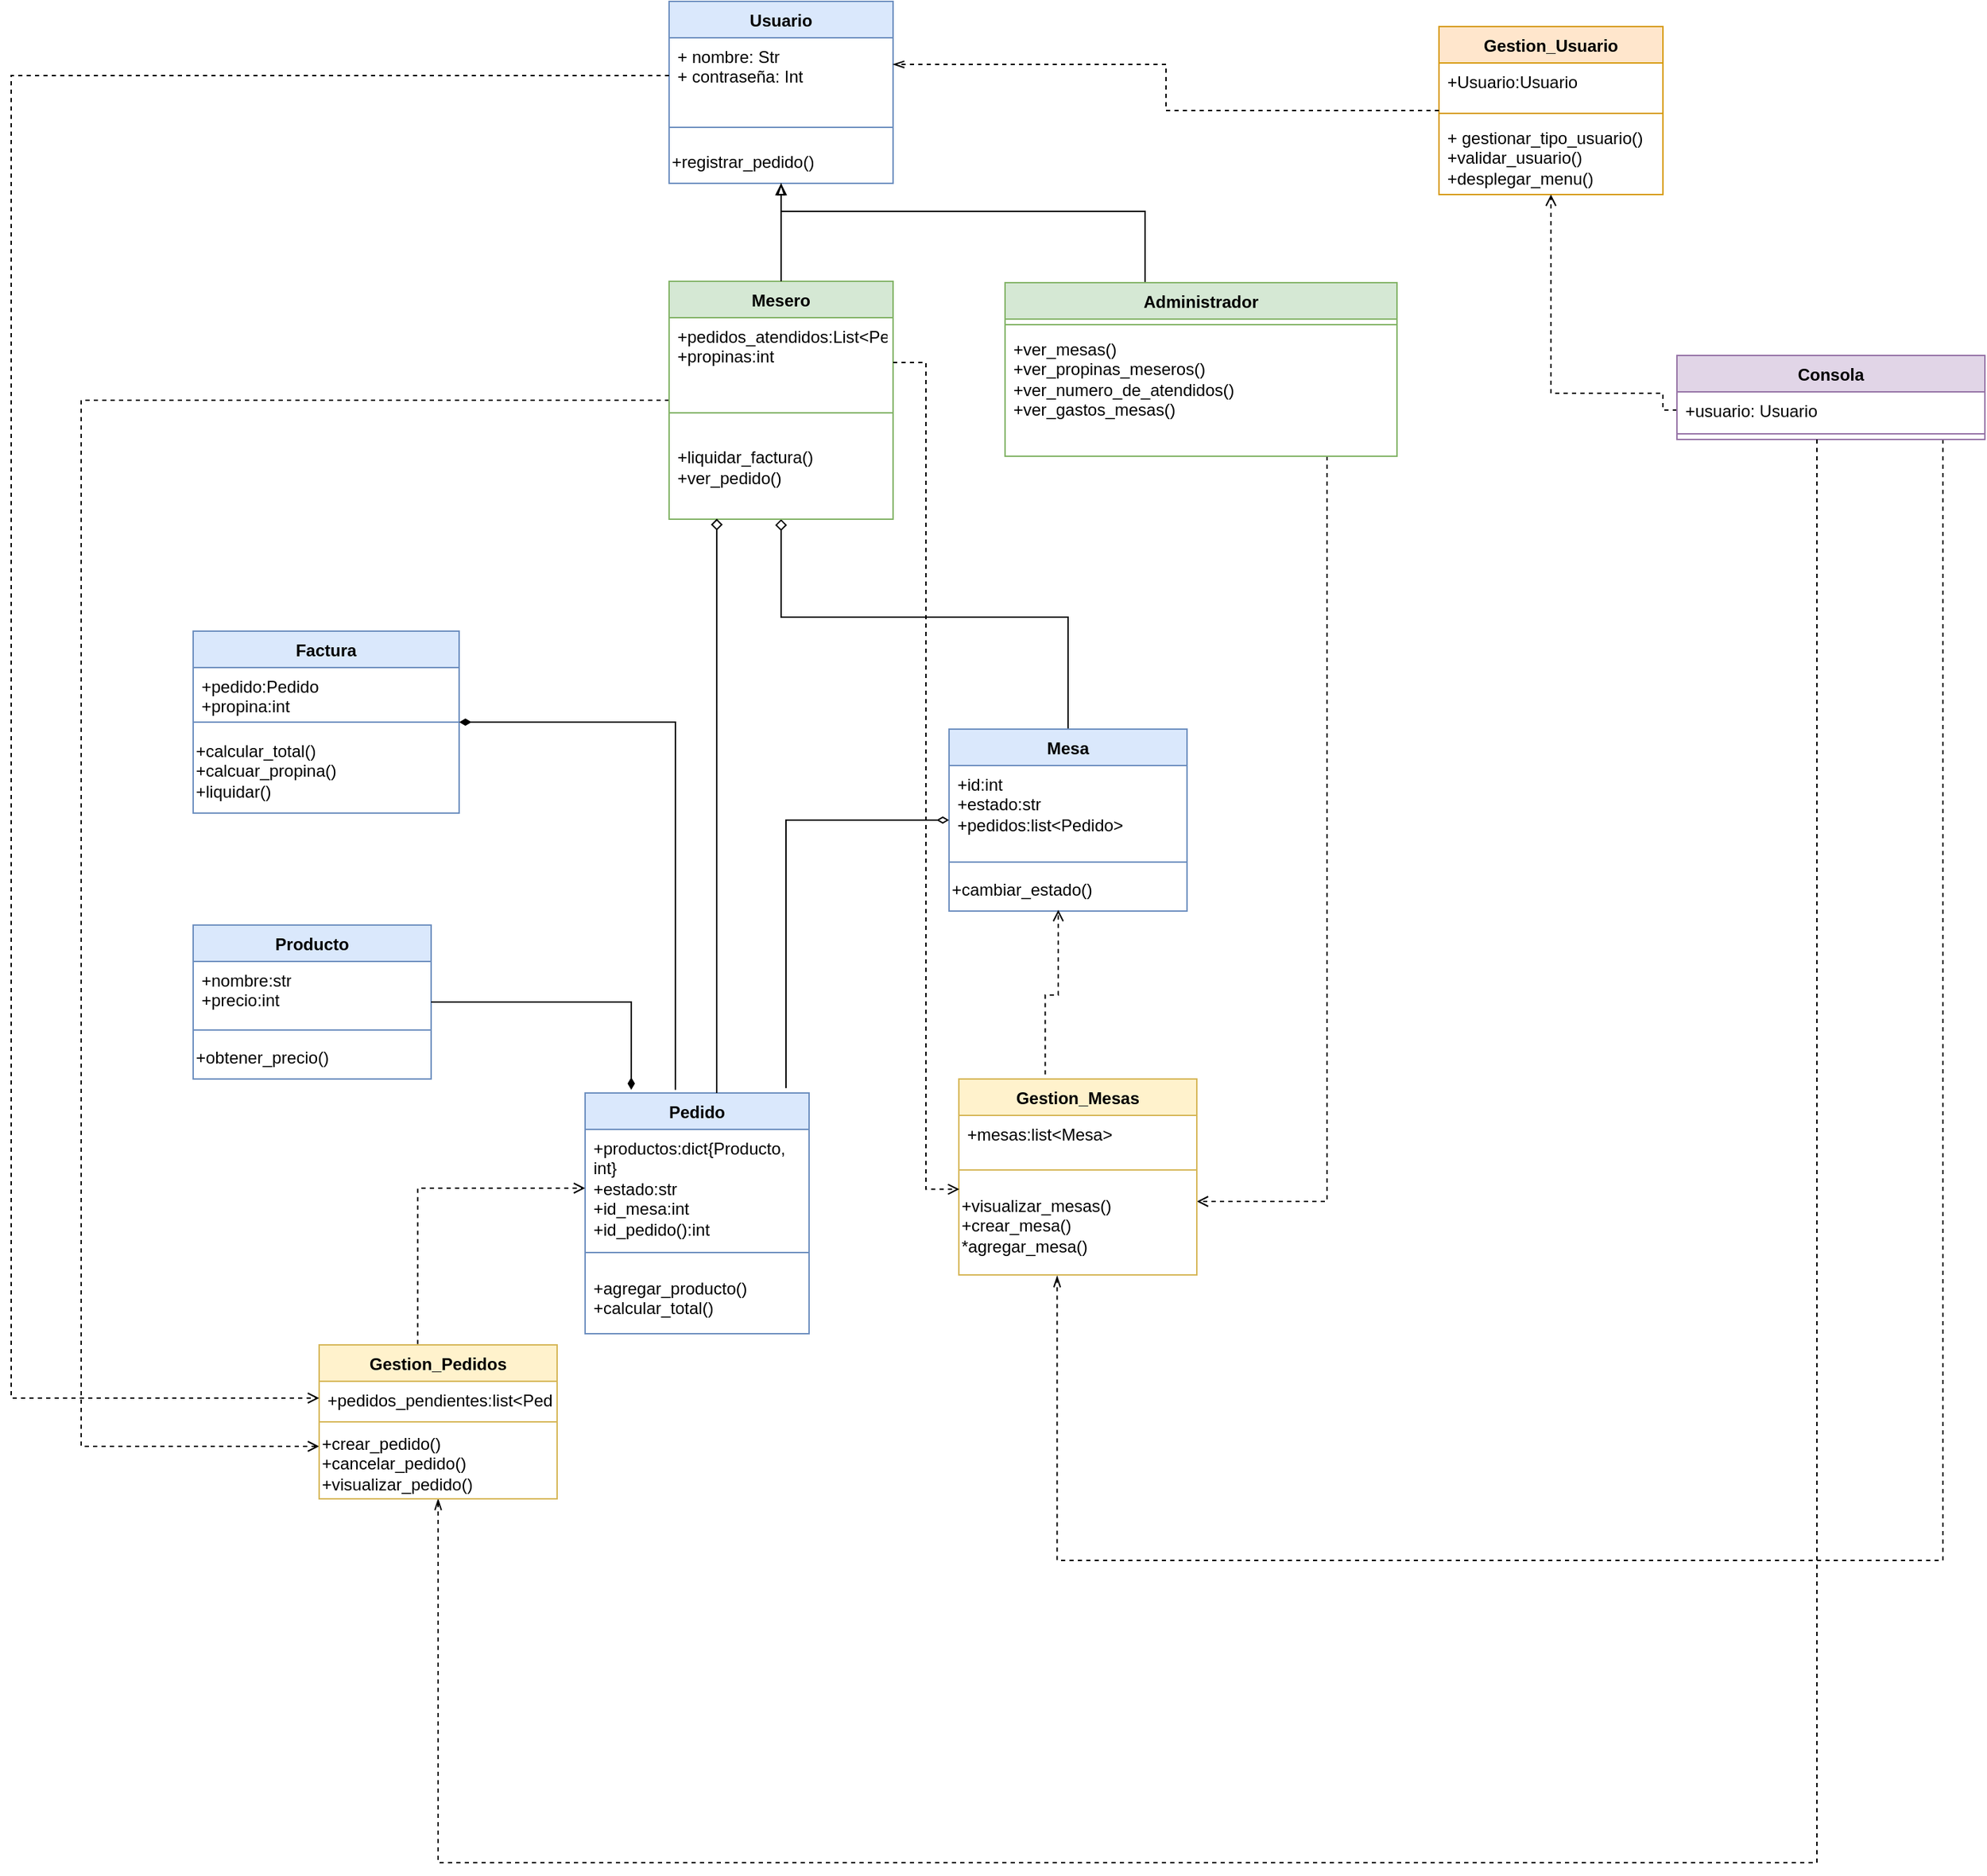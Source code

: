 <mxfile version="24.8.4">
  <diagram id="C5RBs43oDa-KdzZeNtuy" name="Page-1">
    <mxGraphModel dx="1798" dy="2191" grid="1" gridSize="10" guides="1" tooltips="1" connect="1" arrows="1" fold="1" page="1" pageScale="1" pageWidth="827" pageHeight="1169" math="0" shadow="0">
      <root>
        <mxCell id="WIyWlLk6GJQsqaUBKTNV-0" />
        <mxCell id="WIyWlLk6GJQsqaUBKTNV-1" parent="WIyWlLk6GJQsqaUBKTNV-0" />
        <mxCell id="GC1noQBbDsBjb6JdeGm3-1" value="Usuario" style="swimlane;fontStyle=1;align=center;verticalAlign=top;childLayout=stackLayout;horizontal=1;startSize=26;horizontalStack=0;resizeParent=1;resizeParentMax=0;resizeLast=0;collapsible=1;marginBottom=0;whiteSpace=wrap;html=1;fillColor=#dae8fc;strokeColor=#6c8ebf;" parent="WIyWlLk6GJQsqaUBKTNV-1" vertex="1">
          <mxGeometry x="620" y="-10" width="160" height="130" as="geometry" />
        </mxCell>
        <mxCell id="GC1noQBbDsBjb6JdeGm3-2" value="+ nombre: Str&lt;br&gt;+ contraseña: Int" style="text;strokeColor=none;fillColor=none;align=left;verticalAlign=top;spacingLeft=4;spacingRight=4;overflow=hidden;rotatable=0;points=[[0,0.5],[1,0.5]];portConstraint=eastwest;whiteSpace=wrap;html=1;" parent="GC1noQBbDsBjb6JdeGm3-1" vertex="1">
          <mxGeometry y="26" width="160" height="54" as="geometry" />
        </mxCell>
        <mxCell id="GC1noQBbDsBjb6JdeGm3-3" value="" style="line;strokeWidth=1;fillColor=none;align=left;verticalAlign=middle;spacingTop=-1;spacingLeft=3;spacingRight=3;rotatable=0;labelPosition=right;points=[];portConstraint=eastwest;strokeColor=inherit;" parent="GC1noQBbDsBjb6JdeGm3-1" vertex="1">
          <mxGeometry y="80" width="160" height="20" as="geometry" />
        </mxCell>
        <mxCell id="AwK1PLA9xHQt3RoQHDYn-5" value="+registrar_pedido()" style="text;html=1;align=left;verticalAlign=middle;resizable=0;points=[];autosize=1;strokeColor=none;fillColor=none;" parent="GC1noQBbDsBjb6JdeGm3-1" vertex="1">
          <mxGeometry y="100" width="160" height="30" as="geometry" />
        </mxCell>
        <mxCell id="_q9LBVFp5hoLvUS48kMk-9" style="edgeStyle=orthogonalEdgeStyle;rounded=0;orthogonalLoop=1;jettySize=auto;html=1;endArrow=none;endFill=0;startArrow=diamond;startFill=0;strokeWidth=1;targetPerimeterSpacing=0;endSize=6;sourcePerimeterSpacing=0;" parent="WIyWlLk6GJQsqaUBKTNV-1" source="GC1noQBbDsBjb6JdeGm3-9" target="GC1noQBbDsBjb6JdeGm3-33" edge="1">
          <mxGeometry relative="1" as="geometry">
            <Array as="points">
              <mxPoint x="700" y="430" />
              <mxPoint x="905" y="430" />
            </Array>
          </mxGeometry>
        </mxCell>
        <mxCell id="AwK1PLA9xHQt3RoQHDYn-2" style="edgeStyle=orthogonalEdgeStyle;rounded=0;orthogonalLoop=1;jettySize=auto;html=1;entryX=0;entryY=0.25;entryDx=0;entryDy=0;dashed=1;endArrow=open;endFill=0;" parent="WIyWlLk6GJQsqaUBKTNV-1" source="GC1noQBbDsBjb6JdeGm3-9" target="_q9LBVFp5hoLvUS48kMk-25" edge="1">
          <mxGeometry relative="1" as="geometry">
            <Array as="points">
              <mxPoint x="200" y="275" />
              <mxPoint x="200" y="1023" />
            </Array>
          </mxGeometry>
        </mxCell>
        <mxCell id="GC1noQBbDsBjb6JdeGm3-9" value="Mesero" style="swimlane;fontStyle=1;align=center;verticalAlign=top;childLayout=stackLayout;horizontal=1;startSize=26;horizontalStack=0;resizeParent=1;resizeParentMax=0;resizeLast=0;collapsible=1;marginBottom=0;whiteSpace=wrap;html=1;fillColor=#d5e8d4;strokeColor=#82b366;" parent="WIyWlLk6GJQsqaUBKTNV-1" vertex="1">
          <mxGeometry x="620" y="190" width="160" height="170" as="geometry" />
        </mxCell>
        <mxCell id="GC1noQBbDsBjb6JdeGm3-10" value="+pedidos_atendidos:List&amp;lt;Pedido&amp;gt;&lt;div&gt;+propinas:int&lt;/div&gt;" style="text;strokeColor=none;fillColor=none;align=left;verticalAlign=top;spacingLeft=4;spacingRight=4;overflow=hidden;rotatable=0;points=[[0,0.5],[1,0.5]];portConstraint=eastwest;whiteSpace=wrap;html=1;" parent="GC1noQBbDsBjb6JdeGm3-9" vertex="1">
          <mxGeometry y="26" width="160" height="64" as="geometry" />
        </mxCell>
        <mxCell id="GC1noQBbDsBjb6JdeGm3-11" value="" style="line;strokeWidth=1;fillColor=none;align=left;verticalAlign=middle;spacingTop=-1;spacingLeft=3;spacingRight=3;rotatable=0;labelPosition=right;points=[];portConstraint=eastwest;strokeColor=inherit;" parent="GC1noQBbDsBjb6JdeGm3-9" vertex="1">
          <mxGeometry y="90" width="160" height="8" as="geometry" />
        </mxCell>
        <mxCell id="GC1noQBbDsBjb6JdeGm3-12" value="&lt;br&gt;&lt;div&gt;+liquidar_factura()&lt;/div&gt;&lt;div&gt;+ver_pedido()&lt;/div&gt;" style="text;strokeColor=none;fillColor=none;align=left;verticalAlign=top;spacingLeft=4;spacingRight=4;overflow=hidden;rotatable=0;points=[[0,0.5],[1,0.5]];portConstraint=eastwest;whiteSpace=wrap;html=1;" parent="GC1noQBbDsBjb6JdeGm3-9" vertex="1">
          <mxGeometry y="98" width="160" height="72" as="geometry" />
        </mxCell>
        <mxCell id="GC1noQBbDsBjb6JdeGm3-28" value="" style="edgeStyle=orthogonalEdgeStyle;rounded=0;orthogonalLoop=1;jettySize=auto;html=1;exitX=0.5;exitY=0;exitDx=0;exitDy=0;endArrow=blockThin;endFill=0;" parent="WIyWlLk6GJQsqaUBKTNV-1" source="GC1noQBbDsBjb6JdeGm3-9" target="GC1noQBbDsBjb6JdeGm3-1" edge="1">
          <mxGeometry relative="1" as="geometry">
            <mxPoint x="190" y="280" as="sourcePoint" />
            <mxPoint x="423" y="190" as="targetPoint" />
          </mxGeometry>
        </mxCell>
        <mxCell id="GC1noQBbDsBjb6JdeGm3-33" value="Mesa" style="swimlane;fontStyle=1;align=center;verticalAlign=top;childLayout=stackLayout;horizontal=1;startSize=26;horizontalStack=0;resizeParent=1;resizeParentMax=0;resizeLast=0;collapsible=1;marginBottom=0;whiteSpace=wrap;html=1;fillColor=#dae8fc;strokeColor=#6c8ebf;" parent="WIyWlLk6GJQsqaUBKTNV-1" vertex="1">
          <mxGeometry x="820" y="510" width="170" height="130" as="geometry" />
        </mxCell>
        <mxCell id="GC1noQBbDsBjb6JdeGm3-34" value="+id:int&lt;div&gt;+estado:str&lt;/div&gt;&lt;div&gt;+pedidos:list&amp;lt;Pedido&amp;gt;&lt;/div&gt;" style="text;strokeColor=none;fillColor=none;align=left;verticalAlign=top;spacingLeft=4;spacingRight=4;overflow=hidden;rotatable=0;points=[[0,0.5],[1,0.5]];portConstraint=eastwest;whiteSpace=wrap;html=1;" parent="GC1noQBbDsBjb6JdeGm3-33" vertex="1">
          <mxGeometry y="26" width="170" height="64" as="geometry" />
        </mxCell>
        <mxCell id="GC1noQBbDsBjb6JdeGm3-35" value="" style="line;strokeWidth=1;fillColor=none;align=left;verticalAlign=middle;spacingTop=-1;spacingLeft=3;spacingRight=3;rotatable=0;labelPosition=right;points=[];portConstraint=eastwest;strokeColor=inherit;" parent="GC1noQBbDsBjb6JdeGm3-33" vertex="1">
          <mxGeometry y="90" width="170" height="10" as="geometry" />
        </mxCell>
        <mxCell id="aXFTtsicoxvOmSbVlnEq-12" style="edgeStyle=orthogonalEdgeStyle;rounded=0;orthogonalLoop=1;jettySize=auto;html=1;exitX=1;exitY=0.5;exitDx=0;exitDy=0;" parent="GC1noQBbDsBjb6JdeGm3-33" source="GC1noQBbDsBjb6JdeGm3-34" target="GC1noQBbDsBjb6JdeGm3-34" edge="1">
          <mxGeometry relative="1" as="geometry" />
        </mxCell>
        <mxCell id="D_vmMvLf3otyweFtX5BO-4" value="&lt;div style=&quot;&quot;&gt;+cambiar_estado()&lt;/div&gt;" style="text;html=1;align=left;verticalAlign=middle;whiteSpace=wrap;rounded=0;" parent="GC1noQBbDsBjb6JdeGm3-33" vertex="1">
          <mxGeometry y="100" width="170" height="30" as="geometry" />
        </mxCell>
        <mxCell id="GC1noQBbDsBjb6JdeGm3-37" value="Factura" style="swimlane;fontStyle=1;align=center;verticalAlign=top;childLayout=stackLayout;horizontal=1;startSize=26;horizontalStack=0;resizeParent=1;resizeParentMax=0;resizeLast=0;collapsible=1;marginBottom=0;whiteSpace=wrap;html=1;fillColor=#dae8fc;strokeColor=#6c8ebf;" parent="WIyWlLk6GJQsqaUBKTNV-1" vertex="1">
          <mxGeometry x="280" y="440" width="190" height="130" as="geometry">
            <mxRectangle x="460" y="380" width="80" height="30" as="alternateBounds" />
          </mxGeometry>
        </mxCell>
        <mxCell id="GC1noQBbDsBjb6JdeGm3-38" value="+pedido:Pedido&lt;div&gt;+propina:int&lt;/div&gt;&lt;div&gt;&lt;br&gt;&lt;/div&gt;" style="text;strokeColor=none;fillColor=none;align=left;verticalAlign=top;spacingLeft=4;spacingRight=4;overflow=hidden;rotatable=0;points=[[0,0.5],[1,0.5]];portConstraint=eastwest;whiteSpace=wrap;html=1;" parent="GC1noQBbDsBjb6JdeGm3-37" vertex="1">
          <mxGeometry y="26" width="190" height="34" as="geometry" />
        </mxCell>
        <mxCell id="GC1noQBbDsBjb6JdeGm3-39" value="" style="line;strokeWidth=1;fillColor=none;align=left;verticalAlign=middle;spacingTop=-1;spacingLeft=3;spacingRight=3;rotatable=0;labelPosition=right;points=[];portConstraint=eastwest;strokeColor=inherit;" parent="GC1noQBbDsBjb6JdeGm3-37" vertex="1">
          <mxGeometry y="60" width="190" height="10" as="geometry" />
        </mxCell>
        <mxCell id="UrpaTmzszv_Nnxscq-q1-3" value="+calcular_total()&lt;div&gt;+calcuar_propina()&lt;/div&gt;&lt;div&gt;+liquidar()&lt;/div&gt;" style="text;html=1;align=left;verticalAlign=middle;resizable=0;points=[];autosize=1;strokeColor=none;fillColor=none;" parent="GC1noQBbDsBjb6JdeGm3-37" vertex="1">
          <mxGeometry y="70" width="190" height="60" as="geometry" />
        </mxCell>
        <mxCell id="K2z4lvXx12BIsaSF6ZAN-5" style="edgeStyle=orthogonalEdgeStyle;rounded=0;orthogonalLoop=1;jettySize=auto;html=1;exitX=0.5;exitY=0;exitDx=0;exitDy=0;endArrow=block;endFill=0;" parent="WIyWlLk6GJQsqaUBKTNV-1" source="GC1noQBbDsBjb6JdeGm3-43" target="GC1noQBbDsBjb6JdeGm3-1" edge="1">
          <mxGeometry relative="1" as="geometry">
            <Array as="points">
              <mxPoint x="960" y="140" />
              <mxPoint x="700" y="140" />
            </Array>
          </mxGeometry>
        </mxCell>
        <mxCell id="AwK1PLA9xHQt3RoQHDYn-3" style="edgeStyle=orthogonalEdgeStyle;rounded=0;orthogonalLoop=1;jettySize=auto;html=1;entryX=1;entryY=0.25;entryDx=0;entryDy=0;dashed=1;endArrow=open;endFill=0;" parent="WIyWlLk6GJQsqaUBKTNV-1" source="GC1noQBbDsBjb6JdeGm3-43" target="_q9LBVFp5hoLvUS48kMk-20" edge="1">
          <mxGeometry relative="1" as="geometry">
            <Array as="points">
              <mxPoint x="1090" y="848" />
            </Array>
          </mxGeometry>
        </mxCell>
        <mxCell id="GC1noQBbDsBjb6JdeGm3-43" value="Administrador" style="swimlane;fontStyle=1;align=center;verticalAlign=top;childLayout=stackLayout;horizontal=1;startSize=26;horizontalStack=0;resizeParent=1;resizeParentMax=0;resizeLast=0;collapsible=1;marginBottom=0;whiteSpace=wrap;html=1;fillColor=#d5e8d4;strokeColor=#82b366;" parent="WIyWlLk6GJQsqaUBKTNV-1" vertex="1">
          <mxGeometry x="860" y="191" width="280" height="124" as="geometry" />
        </mxCell>
        <mxCell id="GC1noQBbDsBjb6JdeGm3-45" value="" style="line;strokeWidth=1;fillColor=none;align=left;verticalAlign=middle;spacingTop=-1;spacingLeft=3;spacingRight=3;rotatable=0;labelPosition=right;points=[];portConstraint=eastwest;strokeColor=inherit;" parent="GC1noQBbDsBjb6JdeGm3-43" vertex="1">
          <mxGeometry y="26" width="280" height="8" as="geometry" />
        </mxCell>
        <mxCell id="D_vmMvLf3otyweFtX5BO-21" value="&lt;div&gt;+ver_mesas()&lt;/div&gt;&lt;div&gt;+ver_propinas_meseros()&lt;/div&gt;&lt;div&gt;+ver_numero_de_atendidos()&lt;/div&gt;&lt;div&gt;+ver_gastos_mesas()&lt;/div&gt;" style="text;strokeColor=none;fillColor=none;align=left;verticalAlign=top;spacingLeft=4;spacingRight=4;overflow=hidden;rotatable=0;points=[[0,0.5],[1,0.5]];portConstraint=eastwest;whiteSpace=wrap;html=1;" parent="GC1noQBbDsBjb6JdeGm3-43" vertex="1">
          <mxGeometry y="34" width="280" height="90" as="geometry" />
        </mxCell>
        <mxCell id="aXFTtsicoxvOmSbVlnEq-7" value="Pedido" style="swimlane;fontStyle=1;align=center;verticalAlign=top;childLayout=stackLayout;horizontal=1;startSize=26;horizontalStack=0;resizeParent=1;resizeParentMax=0;resizeLast=0;collapsible=1;marginBottom=0;whiteSpace=wrap;html=1;fillColor=#dae8fc;strokeColor=#6c8ebf;" parent="WIyWlLk6GJQsqaUBKTNV-1" vertex="1">
          <mxGeometry x="560" y="770" width="160" height="172" as="geometry" />
        </mxCell>
        <mxCell id="aXFTtsicoxvOmSbVlnEq-8" value="+productos:dict{Producto, int}&lt;div&gt;+estado:str&lt;/div&gt;&lt;div&gt;+id_mesa:int&lt;/div&gt;&lt;div&gt;+id_pedido():int&lt;/div&gt;&lt;div&gt;&lt;br&gt;&lt;/div&gt;" style="text;strokeColor=none;fillColor=none;align=left;verticalAlign=top;spacingLeft=4;spacingRight=4;overflow=hidden;rotatable=0;points=[[0,0.5],[1,0.5]];portConstraint=eastwest;whiteSpace=wrap;html=1;" parent="aXFTtsicoxvOmSbVlnEq-7" vertex="1">
          <mxGeometry y="26" width="160" height="84" as="geometry" />
        </mxCell>
        <mxCell id="aXFTtsicoxvOmSbVlnEq-9" value="" style="line;strokeWidth=1;fillColor=none;align=left;verticalAlign=middle;spacingTop=-1;spacingLeft=3;spacingRight=3;rotatable=0;labelPosition=right;points=[];portConstraint=eastwest;strokeColor=inherit;" parent="aXFTtsicoxvOmSbVlnEq-7" vertex="1">
          <mxGeometry y="110" width="160" height="8" as="geometry" />
        </mxCell>
        <mxCell id="KiSXMFfGmew6p7GJJQjr-1" value="&amp;nbsp;" style="text;strokeColor=none;fillColor=none;align=left;verticalAlign=top;spacingLeft=4;spacingRight=4;overflow=hidden;rotatable=0;points=[[0,0.5],[1,0.5]];portConstraint=eastwest;whiteSpace=wrap;html=1;" parent="aXFTtsicoxvOmSbVlnEq-7" vertex="1">
          <mxGeometry y="118" width="160" height="8" as="geometry" />
        </mxCell>
        <mxCell id="014ycoSJVARVpkN1K0rT-15" value="&lt;div&gt;+agregar_producto()&lt;/div&gt;&lt;div&gt;+calcular_total()&lt;/div&gt;" style="text;strokeColor=none;fillColor=none;align=left;verticalAlign=top;spacingLeft=4;spacingRight=4;overflow=hidden;rotatable=0;points=[[0,0.5],[1,0.5]];portConstraint=eastwest;whiteSpace=wrap;html=1;" parent="aXFTtsicoxvOmSbVlnEq-7" vertex="1">
          <mxGeometry y="126" width="160" height="46" as="geometry" />
        </mxCell>
        <mxCell id="aJq0xD9XhWWVZbfKdHQB-1" style="edgeStyle=orthogonalEdgeStyle;rounded=0;orthogonalLoop=1;jettySize=auto;html=1;dashed=1;endArrow=open;endFill=0;entryX=0.459;entryY=0.971;entryDx=0;entryDy=0;entryPerimeter=0;exitX=0.363;exitY=0.02;exitDx=0;exitDy=0;exitPerimeter=0;" parent="WIyWlLk6GJQsqaUBKTNV-1" source="_q9LBVFp5hoLvUS48kMk-16" target="D_vmMvLf3otyweFtX5BO-4" edge="1">
          <mxGeometry relative="1" as="geometry">
            <mxPoint x="780" y="1008" as="targetPoint" />
            <mxPoint x="901" y="760" as="sourcePoint" />
          </mxGeometry>
        </mxCell>
        <mxCell id="_q9LBVFp5hoLvUS48kMk-7" style="edgeStyle=orthogonalEdgeStyle;rounded=0;orthogonalLoop=1;jettySize=auto;html=1;entryX=0;entryY=0.5;entryDx=0;entryDy=0;dashed=1;endArrow=open;endFill=0;exitX=0.414;exitY=-0.006;exitDx=0;exitDy=0;exitPerimeter=0;" parent="WIyWlLk6GJQsqaUBKTNV-1" source="_q9LBVFp5hoLvUS48kMk-21" target="aXFTtsicoxvOmSbVlnEq-8" edge="1">
          <mxGeometry relative="1" as="geometry">
            <mxPoint x="440" y="962" as="sourcePoint" />
          </mxGeometry>
        </mxCell>
        <mxCell id="Yt6F-12n9AbqHnniY_Dx-0" value="Gestion_Usuario" style="swimlane;fontStyle=1;align=center;verticalAlign=top;childLayout=stackLayout;horizontal=1;startSize=26;horizontalStack=0;resizeParent=1;resizeParentMax=0;resizeLast=0;collapsible=1;marginBottom=0;whiteSpace=wrap;html=1;fillColor=#ffe6cc;strokeColor=#d79b00;" parent="WIyWlLk6GJQsqaUBKTNV-1" vertex="1">
          <mxGeometry x="1170" y="8" width="160" height="120" as="geometry" />
        </mxCell>
        <mxCell id="U9fKYfC1i6cyhhxphxaI-0" value="+Usuario:Usuario" style="text;strokeColor=none;fillColor=none;align=left;verticalAlign=top;spacingLeft=4;spacingRight=4;overflow=hidden;rotatable=0;points=[[0,0.5],[1,0.5]];portConstraint=eastwest;whiteSpace=wrap;html=1;" parent="Yt6F-12n9AbqHnniY_Dx-0" vertex="1">
          <mxGeometry y="26" width="160" height="32" as="geometry" />
        </mxCell>
        <mxCell id="Yt6F-12n9AbqHnniY_Dx-2" value="" style="line;strokeWidth=1;fillColor=none;align=left;verticalAlign=middle;spacingTop=-1;spacingLeft=3;spacingRight=3;rotatable=0;labelPosition=right;points=[];portConstraint=eastwest;strokeColor=inherit;" parent="Yt6F-12n9AbqHnniY_Dx-0" vertex="1">
          <mxGeometry y="58" width="160" height="8" as="geometry" />
        </mxCell>
        <mxCell id="Yt6F-12n9AbqHnniY_Dx-3" value="+ gestionar_tipo_usuario()&lt;div&gt;+validar_usuario()&lt;/div&gt;&lt;div&gt;+desplegar_menu()&lt;/div&gt;" style="text;strokeColor=none;fillColor=none;align=left;verticalAlign=top;spacingLeft=4;spacingRight=4;overflow=hidden;rotatable=0;points=[[0,0.5],[1,0.5]];portConstraint=eastwest;whiteSpace=wrap;html=1;" parent="Yt6F-12n9AbqHnniY_Dx-0" vertex="1">
          <mxGeometry y="66" width="160" height="54" as="geometry" />
        </mxCell>
        <mxCell id="Yt6F-12n9AbqHnniY_Dx-11" style="edgeStyle=orthogonalEdgeStyle;rounded=0;orthogonalLoop=1;jettySize=auto;html=1;endArrow=openThin;endFill=0;dashed=1;entryX=1;entryY=0.352;entryDx=0;entryDy=0;entryPerimeter=0;" parent="WIyWlLk6GJQsqaUBKTNV-1" source="Yt6F-12n9AbqHnniY_Dx-0" target="GC1noQBbDsBjb6JdeGm3-2" edge="1">
          <mxGeometry relative="1" as="geometry">
            <mxPoint x="1241" y="54" as="sourcePoint" />
            <mxPoint x="1070" y="54" as="targetPoint" />
          </mxGeometry>
        </mxCell>
        <mxCell id="KiSXMFfGmew6p7GJJQjr-6" style="edgeStyle=orthogonalEdgeStyle;rounded=0;orthogonalLoop=1;jettySize=auto;html=1;dashed=1;endArrow=open;endFill=0;exitX=0;exitY=0.5;exitDx=0;exitDy=0;" parent="WIyWlLk6GJQsqaUBKTNV-1" source="KiSXMFfGmew6p7GJJQjr-3" target="Yt6F-12n9AbqHnniY_Dx-0" edge="1">
          <mxGeometry relative="1" as="geometry">
            <mxPoint x="1330" y="280" as="sourcePoint" />
            <Array as="points">
              <mxPoint x="1330" y="282" />
              <mxPoint x="1330" y="270" />
              <mxPoint x="1250" y="270" />
            </Array>
          </mxGeometry>
        </mxCell>
        <mxCell id="014ycoSJVARVpkN1K0rT-4" style="edgeStyle=orthogonalEdgeStyle;rounded=0;orthogonalLoop=1;jettySize=auto;html=1;dashed=1;endArrow=openThin;endFill=0;entryX=0.413;entryY=1.01;entryDx=0;entryDy=0;entryPerimeter=0;" parent="WIyWlLk6GJQsqaUBKTNV-1" source="KiSXMFfGmew6p7GJJQjr-2" target="_q9LBVFp5hoLvUS48kMk-20" edge="1">
          <mxGeometry relative="1" as="geometry">
            <Array as="points">
              <mxPoint x="1530" y="1104" />
              <mxPoint x="897" y="1104" />
            </Array>
            <mxPoint x="900.0" y="874" as="targetPoint" />
          </mxGeometry>
        </mxCell>
        <mxCell id="KiSXMFfGmew6p7GJJQjr-2" value="Consola" style="swimlane;fontStyle=1;align=center;verticalAlign=top;childLayout=stackLayout;horizontal=1;startSize=26;horizontalStack=0;resizeParent=1;resizeParentMax=0;resizeLast=0;collapsible=1;marginBottom=0;whiteSpace=wrap;html=1;fillColor=#e1d5e7;strokeColor=#9673a6;" parent="WIyWlLk6GJQsqaUBKTNV-1" vertex="1">
          <mxGeometry x="1340" y="243" width="220" height="60" as="geometry" />
        </mxCell>
        <mxCell id="KiSXMFfGmew6p7GJJQjr-3" value="+usuario: Usuario" style="text;strokeColor=none;fillColor=none;align=left;verticalAlign=top;spacingLeft=4;spacingRight=4;overflow=hidden;rotatable=0;points=[[0,0.5],[1,0.5]];portConstraint=eastwest;whiteSpace=wrap;html=1;" parent="KiSXMFfGmew6p7GJJQjr-2" vertex="1">
          <mxGeometry y="26" width="220" height="26" as="geometry" />
        </mxCell>
        <mxCell id="KiSXMFfGmew6p7GJJQjr-4" value="" style="line;strokeWidth=1;fillColor=none;align=left;verticalAlign=middle;spacingTop=-1;spacingLeft=3;spacingRight=3;rotatable=0;labelPosition=right;points=[];portConstraint=eastwest;strokeColor=inherit;" parent="KiSXMFfGmew6p7GJJQjr-2" vertex="1">
          <mxGeometry y="52" width="220" height="8" as="geometry" />
        </mxCell>
        <mxCell id="014ycoSJVARVpkN1K0rT-5" style="edgeStyle=orthogonalEdgeStyle;rounded=0;orthogonalLoop=1;jettySize=auto;html=1;dashed=1;endArrow=openThin;endFill=0;entryX=0.5;entryY=1;entryDx=0;entryDy=0;" parent="WIyWlLk6GJQsqaUBKTNV-1" source="KiSXMFfGmew6p7GJJQjr-2" target="_q9LBVFp5hoLvUS48kMk-25" edge="1">
          <mxGeometry relative="1" as="geometry">
            <Array as="points">
              <mxPoint x="1440" y="1320" />
              <mxPoint x="455" y="1320" />
            </Array>
            <mxPoint x="470" y="1002" as="targetPoint" />
          </mxGeometry>
        </mxCell>
        <mxCell id="_q9LBVFp5hoLvUS48kMk-1" value="Producto&lt;div&gt;&lt;br&gt;&lt;/div&gt;" style="swimlane;fontStyle=1;align=center;verticalAlign=top;childLayout=stackLayout;horizontal=1;startSize=26;horizontalStack=0;resizeParent=1;resizeParentMax=0;resizeLast=0;collapsible=1;marginBottom=0;whiteSpace=wrap;html=1;fillColor=#dae8fc;strokeColor=#6c8ebf;" parent="WIyWlLk6GJQsqaUBKTNV-1" vertex="1">
          <mxGeometry x="280" y="650" width="170" height="110" as="geometry" />
        </mxCell>
        <mxCell id="_q9LBVFp5hoLvUS48kMk-2" value="+nombre:str&lt;div&gt;+precio:int&lt;/div&gt;" style="text;strokeColor=none;fillColor=none;align=left;verticalAlign=top;spacingLeft=4;spacingRight=4;overflow=hidden;rotatable=0;points=[[0,0.5],[1,0.5]];portConstraint=eastwest;whiteSpace=wrap;html=1;" parent="_q9LBVFp5hoLvUS48kMk-1" vertex="1">
          <mxGeometry y="26" width="170" height="44" as="geometry" />
        </mxCell>
        <mxCell id="_q9LBVFp5hoLvUS48kMk-3" value="" style="line;strokeWidth=1;fillColor=none;align=left;verticalAlign=middle;spacingTop=-1;spacingLeft=3;spacingRight=3;rotatable=0;labelPosition=right;points=[];portConstraint=eastwest;strokeColor=inherit;" parent="_q9LBVFp5hoLvUS48kMk-1" vertex="1">
          <mxGeometry y="70" width="170" height="10" as="geometry" />
        </mxCell>
        <mxCell id="_q9LBVFp5hoLvUS48kMk-4" style="edgeStyle=orthogonalEdgeStyle;rounded=0;orthogonalLoop=1;jettySize=auto;html=1;exitX=1;exitY=0.5;exitDx=0;exitDy=0;" parent="_q9LBVFp5hoLvUS48kMk-1" source="_q9LBVFp5hoLvUS48kMk-2" target="_q9LBVFp5hoLvUS48kMk-2" edge="1">
          <mxGeometry relative="1" as="geometry" />
        </mxCell>
        <mxCell id="_q9LBVFp5hoLvUS48kMk-5" value="&lt;div style=&quot;&quot;&gt;+obtener_precio()&lt;/div&gt;" style="text;html=1;align=left;verticalAlign=middle;whiteSpace=wrap;rounded=0;" parent="_q9LBVFp5hoLvUS48kMk-1" vertex="1">
          <mxGeometry y="80" width="170" height="30" as="geometry" />
        </mxCell>
        <mxCell id="_q9LBVFp5hoLvUS48kMk-11" style="edgeStyle=orthogonalEdgeStyle;rounded=0;orthogonalLoop=1;jettySize=auto;html=1;entryX=0.213;entryY=0.995;entryDx=0;entryDy=0;entryPerimeter=0;endArrow=diamond;endFill=0;" parent="WIyWlLk6GJQsqaUBKTNV-1" source="aXFTtsicoxvOmSbVlnEq-7" target="GC1noQBbDsBjb6JdeGm3-12" edge="1">
          <mxGeometry relative="1" as="geometry">
            <Array as="points">
              <mxPoint x="654" y="670" />
              <mxPoint x="654" y="670" />
            </Array>
          </mxGeometry>
        </mxCell>
        <mxCell id="_q9LBVFp5hoLvUS48kMk-12" style="edgeStyle=orthogonalEdgeStyle;rounded=0;orthogonalLoop=1;jettySize=auto;html=1;entryX=0.897;entryY=-0.02;entryDx=0;entryDy=0;entryPerimeter=0;endArrow=none;endFill=0;startArrow=diamondThin;startFill=0;" parent="WIyWlLk6GJQsqaUBKTNV-1" source="GC1noQBbDsBjb6JdeGm3-33" target="aXFTtsicoxvOmSbVlnEq-7" edge="1">
          <mxGeometry relative="1" as="geometry" />
        </mxCell>
        <mxCell id="_q9LBVFp5hoLvUS48kMk-13" style="edgeStyle=orthogonalEdgeStyle;rounded=0;orthogonalLoop=1;jettySize=auto;html=1;entryX=0.206;entryY=-0.013;entryDx=0;entryDy=0;entryPerimeter=0;endArrow=diamondThin;endFill=1;startArrow=none;startFill=0;" parent="WIyWlLk6GJQsqaUBKTNV-1" source="_q9LBVFp5hoLvUS48kMk-1" target="aXFTtsicoxvOmSbVlnEq-7" edge="1">
          <mxGeometry relative="1" as="geometry" />
        </mxCell>
        <mxCell id="_q9LBVFp5hoLvUS48kMk-14" style="edgeStyle=orthogonalEdgeStyle;rounded=0;orthogonalLoop=1;jettySize=auto;html=1;entryX=0.403;entryY=-0.013;entryDx=0;entryDy=0;entryPerimeter=0;endArrow=none;endFill=0;startArrow=diamondThin;startFill=1;" parent="WIyWlLk6GJQsqaUBKTNV-1" source="GC1noQBbDsBjb6JdeGm3-37" target="aXFTtsicoxvOmSbVlnEq-7" edge="1">
          <mxGeometry relative="1" as="geometry" />
        </mxCell>
        <mxCell id="_q9LBVFp5hoLvUS48kMk-16" value="Gestion_Mesas" style="swimlane;fontStyle=1;align=center;verticalAlign=top;childLayout=stackLayout;horizontal=1;startSize=26;horizontalStack=0;resizeParent=1;resizeParentMax=0;resizeLast=0;collapsible=1;marginBottom=0;whiteSpace=wrap;html=1;fillColor=#fff2cc;strokeColor=#d6b656;" parent="WIyWlLk6GJQsqaUBKTNV-1" vertex="1">
          <mxGeometry x="827" y="760" width="170" height="140" as="geometry" />
        </mxCell>
        <mxCell id="_q9LBVFp5hoLvUS48kMk-17" value="+mesas:list&amp;lt;Mesa&amp;gt;" style="text;strokeColor=none;fillColor=none;align=left;verticalAlign=top;spacingLeft=4;spacingRight=4;overflow=hidden;rotatable=0;points=[[0,0.5],[1,0.5]];portConstraint=eastwest;whiteSpace=wrap;html=1;" parent="_q9LBVFp5hoLvUS48kMk-16" vertex="1">
          <mxGeometry y="26" width="170" height="34" as="geometry" />
        </mxCell>
        <mxCell id="_q9LBVFp5hoLvUS48kMk-18" value="" style="line;strokeWidth=1;fillColor=none;align=left;verticalAlign=middle;spacingTop=-1;spacingLeft=3;spacingRight=3;rotatable=0;labelPosition=right;points=[];portConstraint=eastwest;strokeColor=inherit;" parent="_q9LBVFp5hoLvUS48kMk-16" vertex="1">
          <mxGeometry y="60" width="170" height="10" as="geometry" />
        </mxCell>
        <mxCell id="_q9LBVFp5hoLvUS48kMk-19" style="edgeStyle=orthogonalEdgeStyle;rounded=0;orthogonalLoop=1;jettySize=auto;html=1;exitX=1;exitY=0.5;exitDx=0;exitDy=0;" parent="_q9LBVFp5hoLvUS48kMk-16" source="_q9LBVFp5hoLvUS48kMk-17" target="_q9LBVFp5hoLvUS48kMk-17" edge="1">
          <mxGeometry relative="1" as="geometry" />
        </mxCell>
        <mxCell id="_q9LBVFp5hoLvUS48kMk-20" value="&lt;div style=&quot;&quot;&gt;+visualizar_mesas()&lt;/div&gt;&lt;div style=&quot;&quot;&gt;+crear_mesa()&lt;/div&gt;&lt;div style=&quot;&quot;&gt;*agregar_mesa()&lt;/div&gt;" style="text;html=1;align=left;verticalAlign=middle;whiteSpace=wrap;rounded=0;" parent="_q9LBVFp5hoLvUS48kMk-16" vertex="1">
          <mxGeometry y="70" width="170" height="70" as="geometry" />
        </mxCell>
        <mxCell id="_q9LBVFp5hoLvUS48kMk-21" value="Gestion_Pedidos" style="swimlane;fontStyle=1;align=center;verticalAlign=top;childLayout=stackLayout;horizontal=1;startSize=26;horizontalStack=0;resizeParent=1;resizeParentMax=0;resizeLast=0;collapsible=1;marginBottom=0;whiteSpace=wrap;html=1;fillColor=#fff2cc;strokeColor=#d6b656;" parent="WIyWlLk6GJQsqaUBKTNV-1" vertex="1">
          <mxGeometry x="370" y="950" width="170" height="110" as="geometry" />
        </mxCell>
        <mxCell id="_q9LBVFp5hoLvUS48kMk-22" value="+pedidos_pendientes:list&amp;lt;Pedido&amp;gt;" style="text;strokeColor=none;fillColor=none;align=left;verticalAlign=top;spacingLeft=4;spacingRight=4;overflow=hidden;rotatable=0;points=[[0,0.5],[1,0.5]];portConstraint=eastwest;whiteSpace=wrap;html=1;" parent="_q9LBVFp5hoLvUS48kMk-21" vertex="1">
          <mxGeometry y="26" width="170" height="24" as="geometry" />
        </mxCell>
        <mxCell id="_q9LBVFp5hoLvUS48kMk-23" value="" style="line;strokeWidth=1;fillColor=none;align=left;verticalAlign=middle;spacingTop=-1;spacingLeft=3;spacingRight=3;rotatable=0;labelPosition=right;points=[];portConstraint=eastwest;strokeColor=inherit;" parent="_q9LBVFp5hoLvUS48kMk-21" vertex="1">
          <mxGeometry y="50" width="170" height="10" as="geometry" />
        </mxCell>
        <mxCell id="_q9LBVFp5hoLvUS48kMk-24" style="edgeStyle=orthogonalEdgeStyle;rounded=0;orthogonalLoop=1;jettySize=auto;html=1;exitX=1;exitY=0.5;exitDx=0;exitDy=0;" parent="_q9LBVFp5hoLvUS48kMk-21" source="_q9LBVFp5hoLvUS48kMk-22" target="_q9LBVFp5hoLvUS48kMk-22" edge="1">
          <mxGeometry relative="1" as="geometry" />
        </mxCell>
        <mxCell id="_q9LBVFp5hoLvUS48kMk-25" value="&lt;div style=&quot;&quot;&gt;+crear_pedido()&lt;/div&gt;&lt;div style=&quot;&quot;&gt;+cancelar_pedido()&lt;/div&gt;&lt;div style=&quot;&quot;&gt;+visualizar_pedido()&lt;/div&gt;" style="text;html=1;align=left;verticalAlign=middle;whiteSpace=wrap;rounded=0;" parent="_q9LBVFp5hoLvUS48kMk-21" vertex="1">
          <mxGeometry y="60" width="170" height="50" as="geometry" />
        </mxCell>
        <mxCell id="AwK1PLA9xHQt3RoQHDYn-6" style="edgeStyle=orthogonalEdgeStyle;rounded=0;orthogonalLoop=1;jettySize=auto;html=1;entryX=0;entryY=0.5;entryDx=0;entryDy=0;dashed=1;endArrow=open;endFill=0;" parent="WIyWlLk6GJQsqaUBKTNV-1" source="GC1noQBbDsBjb6JdeGm3-2" target="_q9LBVFp5hoLvUS48kMk-22" edge="1">
          <mxGeometry relative="1" as="geometry">
            <mxPoint x="580" y="43" as="targetPoint" />
            <Array as="points">
              <mxPoint x="150" y="43" />
              <mxPoint x="150" y="988" />
            </Array>
          </mxGeometry>
        </mxCell>
        <mxCell id="AwK1PLA9xHQt3RoQHDYn-7" style="edgeStyle=orthogonalEdgeStyle;rounded=0;orthogonalLoop=1;jettySize=auto;html=1;entryX=0.002;entryY=0.125;entryDx=0;entryDy=0;entryPerimeter=0;dashed=1;endArrow=open;endFill=0;" parent="WIyWlLk6GJQsqaUBKTNV-1" source="GC1noQBbDsBjb6JdeGm3-10" target="_q9LBVFp5hoLvUS48kMk-20" edge="1">
          <mxGeometry relative="1" as="geometry" />
        </mxCell>
      </root>
    </mxGraphModel>
  </diagram>
</mxfile>
